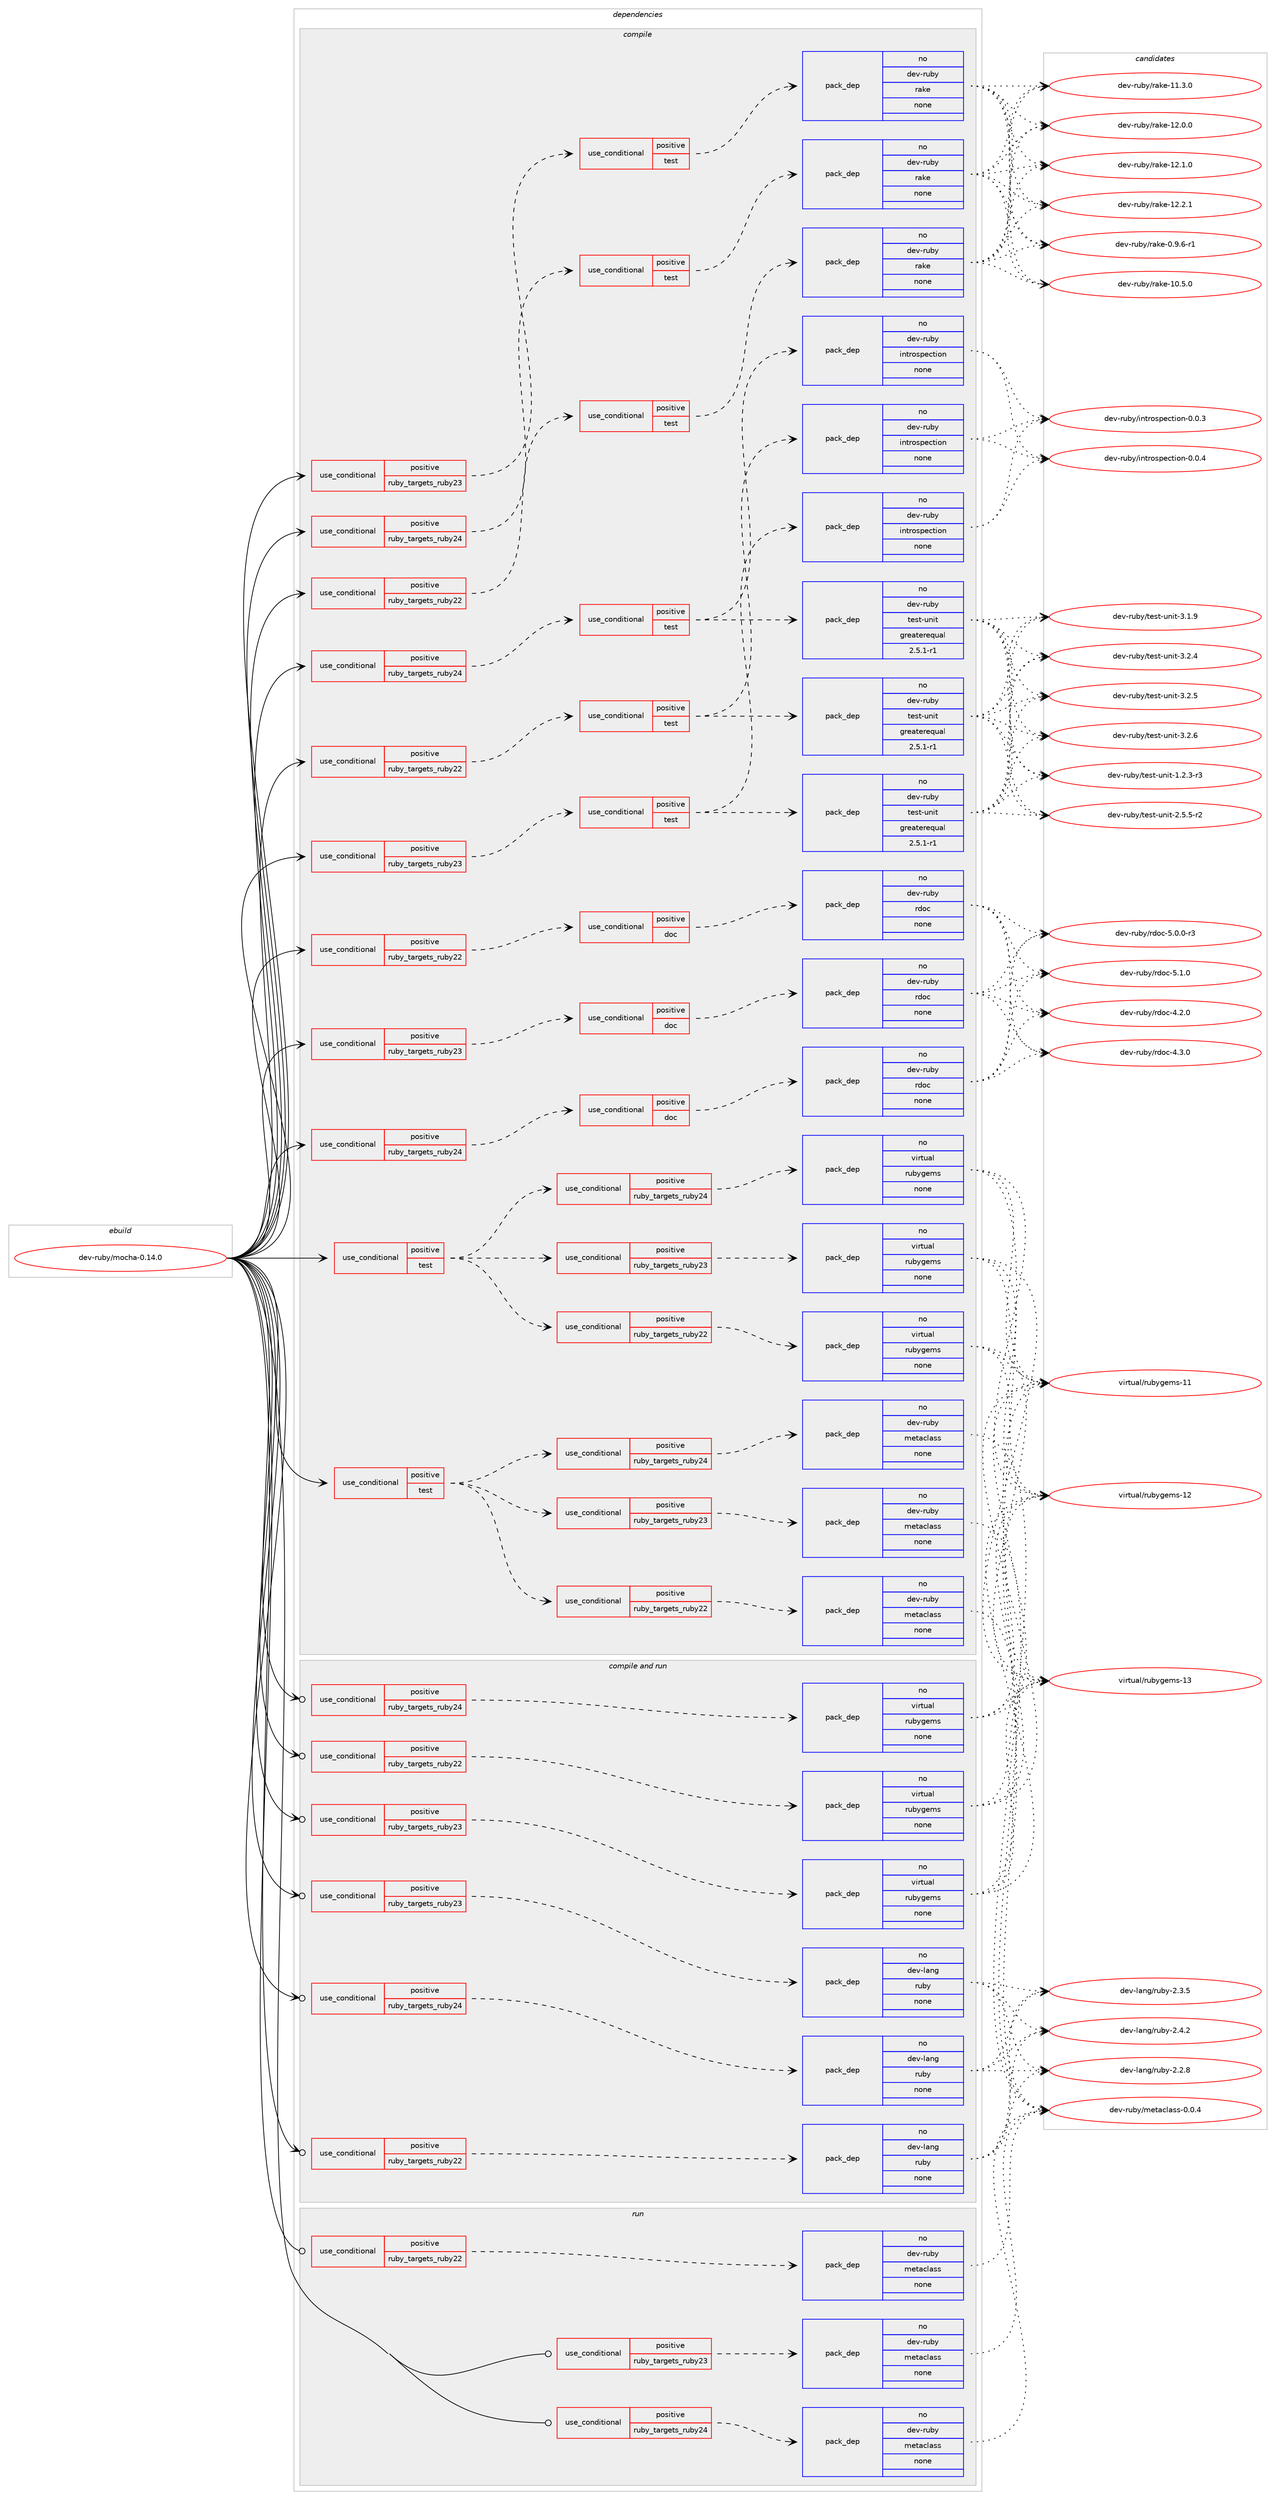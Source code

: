 digraph prolog {

# *************
# Graph options
# *************

newrank=true;
concentrate=true;
compound=true;
graph [rankdir=LR,fontname=Helvetica,fontsize=10,ranksep=1.5];#, ranksep=2.5, nodesep=0.2];
edge  [arrowhead=vee];
node  [fontname=Helvetica,fontsize=10];

# **********
# The ebuild
# **********

subgraph cluster_leftcol {
color=gray;
rank=same;
label=<<i>ebuild</i>>;
id [label="dev-ruby/mocha-0.14.0", color=red, width=4, href="../dev-ruby/mocha-0.14.0.svg"];
}

# ****************
# The dependencies
# ****************

subgraph cluster_midcol {
color=gray;
label=<<i>dependencies</i>>;
subgraph cluster_compile {
fillcolor="#eeeeee";
style=filled;
label=<<i>compile</i>>;
subgraph cond62237 {
dependency248642 [label=<<TABLE BORDER="0" CELLBORDER="1" CELLSPACING="0" CELLPADDING="4"><TR><TD ROWSPAN="3" CELLPADDING="10">use_conditional</TD></TR><TR><TD>positive</TD></TR><TR><TD>ruby_targets_ruby22</TD></TR></TABLE>>, shape=none, color=red];
subgraph cond62238 {
dependency248643 [label=<<TABLE BORDER="0" CELLBORDER="1" CELLSPACING="0" CELLPADDING="4"><TR><TD ROWSPAN="3" CELLPADDING="10">use_conditional</TD></TR><TR><TD>positive</TD></TR><TR><TD>doc</TD></TR></TABLE>>, shape=none, color=red];
subgraph pack182314 {
dependency248644 [label=<<TABLE BORDER="0" CELLBORDER="1" CELLSPACING="0" CELLPADDING="4" WIDTH="220"><TR><TD ROWSPAN="6" CELLPADDING="30">pack_dep</TD></TR><TR><TD WIDTH="110">no</TD></TR><TR><TD>dev-ruby</TD></TR><TR><TD>rdoc</TD></TR><TR><TD>none</TD></TR><TR><TD></TD></TR></TABLE>>, shape=none, color=blue];
}
dependency248643:e -> dependency248644:w [weight=20,style="dashed",arrowhead="vee"];
}
dependency248642:e -> dependency248643:w [weight=20,style="dashed",arrowhead="vee"];
}
id:e -> dependency248642:w [weight=20,style="solid",arrowhead="vee"];
subgraph cond62239 {
dependency248645 [label=<<TABLE BORDER="0" CELLBORDER="1" CELLSPACING="0" CELLPADDING="4"><TR><TD ROWSPAN="3" CELLPADDING="10">use_conditional</TD></TR><TR><TD>positive</TD></TR><TR><TD>ruby_targets_ruby22</TD></TR></TABLE>>, shape=none, color=red];
subgraph cond62240 {
dependency248646 [label=<<TABLE BORDER="0" CELLBORDER="1" CELLSPACING="0" CELLPADDING="4"><TR><TD ROWSPAN="3" CELLPADDING="10">use_conditional</TD></TR><TR><TD>positive</TD></TR><TR><TD>test</TD></TR></TABLE>>, shape=none, color=red];
subgraph pack182315 {
dependency248647 [label=<<TABLE BORDER="0" CELLBORDER="1" CELLSPACING="0" CELLPADDING="4" WIDTH="220"><TR><TD ROWSPAN="6" CELLPADDING="30">pack_dep</TD></TR><TR><TD WIDTH="110">no</TD></TR><TR><TD>dev-ruby</TD></TR><TR><TD>rake</TD></TR><TR><TD>none</TD></TR><TR><TD></TD></TR></TABLE>>, shape=none, color=blue];
}
dependency248646:e -> dependency248647:w [weight=20,style="dashed",arrowhead="vee"];
}
dependency248645:e -> dependency248646:w [weight=20,style="dashed",arrowhead="vee"];
}
id:e -> dependency248645:w [weight=20,style="solid",arrowhead="vee"];
subgraph cond62241 {
dependency248648 [label=<<TABLE BORDER="0" CELLBORDER="1" CELLSPACING="0" CELLPADDING="4"><TR><TD ROWSPAN="3" CELLPADDING="10">use_conditional</TD></TR><TR><TD>positive</TD></TR><TR><TD>ruby_targets_ruby22</TD></TR></TABLE>>, shape=none, color=red];
subgraph cond62242 {
dependency248649 [label=<<TABLE BORDER="0" CELLBORDER="1" CELLSPACING="0" CELLPADDING="4"><TR><TD ROWSPAN="3" CELLPADDING="10">use_conditional</TD></TR><TR><TD>positive</TD></TR><TR><TD>test</TD></TR></TABLE>>, shape=none, color=red];
subgraph pack182316 {
dependency248650 [label=<<TABLE BORDER="0" CELLBORDER="1" CELLSPACING="0" CELLPADDING="4" WIDTH="220"><TR><TD ROWSPAN="6" CELLPADDING="30">pack_dep</TD></TR><TR><TD WIDTH="110">no</TD></TR><TR><TD>dev-ruby</TD></TR><TR><TD>test-unit</TD></TR><TR><TD>greaterequal</TD></TR><TR><TD>2.5.1-r1</TD></TR></TABLE>>, shape=none, color=blue];
}
dependency248649:e -> dependency248650:w [weight=20,style="dashed",arrowhead="vee"];
subgraph pack182317 {
dependency248651 [label=<<TABLE BORDER="0" CELLBORDER="1" CELLSPACING="0" CELLPADDING="4" WIDTH="220"><TR><TD ROWSPAN="6" CELLPADDING="30">pack_dep</TD></TR><TR><TD WIDTH="110">no</TD></TR><TR><TD>dev-ruby</TD></TR><TR><TD>introspection</TD></TR><TR><TD>none</TD></TR><TR><TD></TD></TR></TABLE>>, shape=none, color=blue];
}
dependency248649:e -> dependency248651:w [weight=20,style="dashed",arrowhead="vee"];
}
dependency248648:e -> dependency248649:w [weight=20,style="dashed",arrowhead="vee"];
}
id:e -> dependency248648:w [weight=20,style="solid",arrowhead="vee"];
subgraph cond62243 {
dependency248652 [label=<<TABLE BORDER="0" CELLBORDER="1" CELLSPACING="0" CELLPADDING="4"><TR><TD ROWSPAN="3" CELLPADDING="10">use_conditional</TD></TR><TR><TD>positive</TD></TR><TR><TD>ruby_targets_ruby23</TD></TR></TABLE>>, shape=none, color=red];
subgraph cond62244 {
dependency248653 [label=<<TABLE BORDER="0" CELLBORDER="1" CELLSPACING="0" CELLPADDING="4"><TR><TD ROWSPAN="3" CELLPADDING="10">use_conditional</TD></TR><TR><TD>positive</TD></TR><TR><TD>doc</TD></TR></TABLE>>, shape=none, color=red];
subgraph pack182318 {
dependency248654 [label=<<TABLE BORDER="0" CELLBORDER="1" CELLSPACING="0" CELLPADDING="4" WIDTH="220"><TR><TD ROWSPAN="6" CELLPADDING="30">pack_dep</TD></TR><TR><TD WIDTH="110">no</TD></TR><TR><TD>dev-ruby</TD></TR><TR><TD>rdoc</TD></TR><TR><TD>none</TD></TR><TR><TD></TD></TR></TABLE>>, shape=none, color=blue];
}
dependency248653:e -> dependency248654:w [weight=20,style="dashed",arrowhead="vee"];
}
dependency248652:e -> dependency248653:w [weight=20,style="dashed",arrowhead="vee"];
}
id:e -> dependency248652:w [weight=20,style="solid",arrowhead="vee"];
subgraph cond62245 {
dependency248655 [label=<<TABLE BORDER="0" CELLBORDER="1" CELLSPACING="0" CELLPADDING="4"><TR><TD ROWSPAN="3" CELLPADDING="10">use_conditional</TD></TR><TR><TD>positive</TD></TR><TR><TD>ruby_targets_ruby23</TD></TR></TABLE>>, shape=none, color=red];
subgraph cond62246 {
dependency248656 [label=<<TABLE BORDER="0" CELLBORDER="1" CELLSPACING="0" CELLPADDING="4"><TR><TD ROWSPAN="3" CELLPADDING="10">use_conditional</TD></TR><TR><TD>positive</TD></TR><TR><TD>test</TD></TR></TABLE>>, shape=none, color=red];
subgraph pack182319 {
dependency248657 [label=<<TABLE BORDER="0" CELLBORDER="1" CELLSPACING="0" CELLPADDING="4" WIDTH="220"><TR><TD ROWSPAN="6" CELLPADDING="30">pack_dep</TD></TR><TR><TD WIDTH="110">no</TD></TR><TR><TD>dev-ruby</TD></TR><TR><TD>rake</TD></TR><TR><TD>none</TD></TR><TR><TD></TD></TR></TABLE>>, shape=none, color=blue];
}
dependency248656:e -> dependency248657:w [weight=20,style="dashed",arrowhead="vee"];
}
dependency248655:e -> dependency248656:w [weight=20,style="dashed",arrowhead="vee"];
}
id:e -> dependency248655:w [weight=20,style="solid",arrowhead="vee"];
subgraph cond62247 {
dependency248658 [label=<<TABLE BORDER="0" CELLBORDER="1" CELLSPACING="0" CELLPADDING="4"><TR><TD ROWSPAN="3" CELLPADDING="10">use_conditional</TD></TR><TR><TD>positive</TD></TR><TR><TD>ruby_targets_ruby23</TD></TR></TABLE>>, shape=none, color=red];
subgraph cond62248 {
dependency248659 [label=<<TABLE BORDER="0" CELLBORDER="1" CELLSPACING="0" CELLPADDING="4"><TR><TD ROWSPAN="3" CELLPADDING="10">use_conditional</TD></TR><TR><TD>positive</TD></TR><TR><TD>test</TD></TR></TABLE>>, shape=none, color=red];
subgraph pack182320 {
dependency248660 [label=<<TABLE BORDER="0" CELLBORDER="1" CELLSPACING="0" CELLPADDING="4" WIDTH="220"><TR><TD ROWSPAN="6" CELLPADDING="30">pack_dep</TD></TR><TR><TD WIDTH="110">no</TD></TR><TR><TD>dev-ruby</TD></TR><TR><TD>test-unit</TD></TR><TR><TD>greaterequal</TD></TR><TR><TD>2.5.1-r1</TD></TR></TABLE>>, shape=none, color=blue];
}
dependency248659:e -> dependency248660:w [weight=20,style="dashed",arrowhead="vee"];
subgraph pack182321 {
dependency248661 [label=<<TABLE BORDER="0" CELLBORDER="1" CELLSPACING="0" CELLPADDING="4" WIDTH="220"><TR><TD ROWSPAN="6" CELLPADDING="30">pack_dep</TD></TR><TR><TD WIDTH="110">no</TD></TR><TR><TD>dev-ruby</TD></TR><TR><TD>introspection</TD></TR><TR><TD>none</TD></TR><TR><TD></TD></TR></TABLE>>, shape=none, color=blue];
}
dependency248659:e -> dependency248661:w [weight=20,style="dashed",arrowhead="vee"];
}
dependency248658:e -> dependency248659:w [weight=20,style="dashed",arrowhead="vee"];
}
id:e -> dependency248658:w [weight=20,style="solid",arrowhead="vee"];
subgraph cond62249 {
dependency248662 [label=<<TABLE BORDER="0" CELLBORDER="1" CELLSPACING="0" CELLPADDING="4"><TR><TD ROWSPAN="3" CELLPADDING="10">use_conditional</TD></TR><TR><TD>positive</TD></TR><TR><TD>ruby_targets_ruby24</TD></TR></TABLE>>, shape=none, color=red];
subgraph cond62250 {
dependency248663 [label=<<TABLE BORDER="0" CELLBORDER="1" CELLSPACING="0" CELLPADDING="4"><TR><TD ROWSPAN="3" CELLPADDING="10">use_conditional</TD></TR><TR><TD>positive</TD></TR><TR><TD>doc</TD></TR></TABLE>>, shape=none, color=red];
subgraph pack182322 {
dependency248664 [label=<<TABLE BORDER="0" CELLBORDER="1" CELLSPACING="0" CELLPADDING="4" WIDTH="220"><TR><TD ROWSPAN="6" CELLPADDING="30">pack_dep</TD></TR><TR><TD WIDTH="110">no</TD></TR><TR><TD>dev-ruby</TD></TR><TR><TD>rdoc</TD></TR><TR><TD>none</TD></TR><TR><TD></TD></TR></TABLE>>, shape=none, color=blue];
}
dependency248663:e -> dependency248664:w [weight=20,style="dashed",arrowhead="vee"];
}
dependency248662:e -> dependency248663:w [weight=20,style="dashed",arrowhead="vee"];
}
id:e -> dependency248662:w [weight=20,style="solid",arrowhead="vee"];
subgraph cond62251 {
dependency248665 [label=<<TABLE BORDER="0" CELLBORDER="1" CELLSPACING="0" CELLPADDING="4"><TR><TD ROWSPAN="3" CELLPADDING="10">use_conditional</TD></TR><TR><TD>positive</TD></TR><TR><TD>ruby_targets_ruby24</TD></TR></TABLE>>, shape=none, color=red];
subgraph cond62252 {
dependency248666 [label=<<TABLE BORDER="0" CELLBORDER="1" CELLSPACING="0" CELLPADDING="4"><TR><TD ROWSPAN="3" CELLPADDING="10">use_conditional</TD></TR><TR><TD>positive</TD></TR><TR><TD>test</TD></TR></TABLE>>, shape=none, color=red];
subgraph pack182323 {
dependency248667 [label=<<TABLE BORDER="0" CELLBORDER="1" CELLSPACING="0" CELLPADDING="4" WIDTH="220"><TR><TD ROWSPAN="6" CELLPADDING="30">pack_dep</TD></TR><TR><TD WIDTH="110">no</TD></TR><TR><TD>dev-ruby</TD></TR><TR><TD>rake</TD></TR><TR><TD>none</TD></TR><TR><TD></TD></TR></TABLE>>, shape=none, color=blue];
}
dependency248666:e -> dependency248667:w [weight=20,style="dashed",arrowhead="vee"];
}
dependency248665:e -> dependency248666:w [weight=20,style="dashed",arrowhead="vee"];
}
id:e -> dependency248665:w [weight=20,style="solid",arrowhead="vee"];
subgraph cond62253 {
dependency248668 [label=<<TABLE BORDER="0" CELLBORDER="1" CELLSPACING="0" CELLPADDING="4"><TR><TD ROWSPAN="3" CELLPADDING="10">use_conditional</TD></TR><TR><TD>positive</TD></TR><TR><TD>ruby_targets_ruby24</TD></TR></TABLE>>, shape=none, color=red];
subgraph cond62254 {
dependency248669 [label=<<TABLE BORDER="0" CELLBORDER="1" CELLSPACING="0" CELLPADDING="4"><TR><TD ROWSPAN="3" CELLPADDING="10">use_conditional</TD></TR><TR><TD>positive</TD></TR><TR><TD>test</TD></TR></TABLE>>, shape=none, color=red];
subgraph pack182324 {
dependency248670 [label=<<TABLE BORDER="0" CELLBORDER="1" CELLSPACING="0" CELLPADDING="4" WIDTH="220"><TR><TD ROWSPAN="6" CELLPADDING="30">pack_dep</TD></TR><TR><TD WIDTH="110">no</TD></TR><TR><TD>dev-ruby</TD></TR><TR><TD>test-unit</TD></TR><TR><TD>greaterequal</TD></TR><TR><TD>2.5.1-r1</TD></TR></TABLE>>, shape=none, color=blue];
}
dependency248669:e -> dependency248670:w [weight=20,style="dashed",arrowhead="vee"];
subgraph pack182325 {
dependency248671 [label=<<TABLE BORDER="0" CELLBORDER="1" CELLSPACING="0" CELLPADDING="4" WIDTH="220"><TR><TD ROWSPAN="6" CELLPADDING="30">pack_dep</TD></TR><TR><TD WIDTH="110">no</TD></TR><TR><TD>dev-ruby</TD></TR><TR><TD>introspection</TD></TR><TR><TD>none</TD></TR><TR><TD></TD></TR></TABLE>>, shape=none, color=blue];
}
dependency248669:e -> dependency248671:w [weight=20,style="dashed",arrowhead="vee"];
}
dependency248668:e -> dependency248669:w [weight=20,style="dashed",arrowhead="vee"];
}
id:e -> dependency248668:w [weight=20,style="solid",arrowhead="vee"];
subgraph cond62255 {
dependency248672 [label=<<TABLE BORDER="0" CELLBORDER="1" CELLSPACING="0" CELLPADDING="4"><TR><TD ROWSPAN="3" CELLPADDING="10">use_conditional</TD></TR><TR><TD>positive</TD></TR><TR><TD>test</TD></TR></TABLE>>, shape=none, color=red];
subgraph cond62256 {
dependency248673 [label=<<TABLE BORDER="0" CELLBORDER="1" CELLSPACING="0" CELLPADDING="4"><TR><TD ROWSPAN="3" CELLPADDING="10">use_conditional</TD></TR><TR><TD>positive</TD></TR><TR><TD>ruby_targets_ruby22</TD></TR></TABLE>>, shape=none, color=red];
subgraph pack182326 {
dependency248674 [label=<<TABLE BORDER="0" CELLBORDER="1" CELLSPACING="0" CELLPADDING="4" WIDTH="220"><TR><TD ROWSPAN="6" CELLPADDING="30">pack_dep</TD></TR><TR><TD WIDTH="110">no</TD></TR><TR><TD>dev-ruby</TD></TR><TR><TD>metaclass</TD></TR><TR><TD>none</TD></TR><TR><TD></TD></TR></TABLE>>, shape=none, color=blue];
}
dependency248673:e -> dependency248674:w [weight=20,style="dashed",arrowhead="vee"];
}
dependency248672:e -> dependency248673:w [weight=20,style="dashed",arrowhead="vee"];
subgraph cond62257 {
dependency248675 [label=<<TABLE BORDER="0" CELLBORDER="1" CELLSPACING="0" CELLPADDING="4"><TR><TD ROWSPAN="3" CELLPADDING="10">use_conditional</TD></TR><TR><TD>positive</TD></TR><TR><TD>ruby_targets_ruby23</TD></TR></TABLE>>, shape=none, color=red];
subgraph pack182327 {
dependency248676 [label=<<TABLE BORDER="0" CELLBORDER="1" CELLSPACING="0" CELLPADDING="4" WIDTH="220"><TR><TD ROWSPAN="6" CELLPADDING="30">pack_dep</TD></TR><TR><TD WIDTH="110">no</TD></TR><TR><TD>dev-ruby</TD></TR><TR><TD>metaclass</TD></TR><TR><TD>none</TD></TR><TR><TD></TD></TR></TABLE>>, shape=none, color=blue];
}
dependency248675:e -> dependency248676:w [weight=20,style="dashed",arrowhead="vee"];
}
dependency248672:e -> dependency248675:w [weight=20,style="dashed",arrowhead="vee"];
subgraph cond62258 {
dependency248677 [label=<<TABLE BORDER="0" CELLBORDER="1" CELLSPACING="0" CELLPADDING="4"><TR><TD ROWSPAN="3" CELLPADDING="10">use_conditional</TD></TR><TR><TD>positive</TD></TR><TR><TD>ruby_targets_ruby24</TD></TR></TABLE>>, shape=none, color=red];
subgraph pack182328 {
dependency248678 [label=<<TABLE BORDER="0" CELLBORDER="1" CELLSPACING="0" CELLPADDING="4" WIDTH="220"><TR><TD ROWSPAN="6" CELLPADDING="30">pack_dep</TD></TR><TR><TD WIDTH="110">no</TD></TR><TR><TD>dev-ruby</TD></TR><TR><TD>metaclass</TD></TR><TR><TD>none</TD></TR><TR><TD></TD></TR></TABLE>>, shape=none, color=blue];
}
dependency248677:e -> dependency248678:w [weight=20,style="dashed",arrowhead="vee"];
}
dependency248672:e -> dependency248677:w [weight=20,style="dashed",arrowhead="vee"];
}
id:e -> dependency248672:w [weight=20,style="solid",arrowhead="vee"];
subgraph cond62259 {
dependency248679 [label=<<TABLE BORDER="0" CELLBORDER="1" CELLSPACING="0" CELLPADDING="4"><TR><TD ROWSPAN="3" CELLPADDING="10">use_conditional</TD></TR><TR><TD>positive</TD></TR><TR><TD>test</TD></TR></TABLE>>, shape=none, color=red];
subgraph cond62260 {
dependency248680 [label=<<TABLE BORDER="0" CELLBORDER="1" CELLSPACING="0" CELLPADDING="4"><TR><TD ROWSPAN="3" CELLPADDING="10">use_conditional</TD></TR><TR><TD>positive</TD></TR><TR><TD>ruby_targets_ruby22</TD></TR></TABLE>>, shape=none, color=red];
subgraph pack182329 {
dependency248681 [label=<<TABLE BORDER="0" CELLBORDER="1" CELLSPACING="0" CELLPADDING="4" WIDTH="220"><TR><TD ROWSPAN="6" CELLPADDING="30">pack_dep</TD></TR><TR><TD WIDTH="110">no</TD></TR><TR><TD>virtual</TD></TR><TR><TD>rubygems</TD></TR><TR><TD>none</TD></TR><TR><TD></TD></TR></TABLE>>, shape=none, color=blue];
}
dependency248680:e -> dependency248681:w [weight=20,style="dashed",arrowhead="vee"];
}
dependency248679:e -> dependency248680:w [weight=20,style="dashed",arrowhead="vee"];
subgraph cond62261 {
dependency248682 [label=<<TABLE BORDER="0" CELLBORDER="1" CELLSPACING="0" CELLPADDING="4"><TR><TD ROWSPAN="3" CELLPADDING="10">use_conditional</TD></TR><TR><TD>positive</TD></TR><TR><TD>ruby_targets_ruby23</TD></TR></TABLE>>, shape=none, color=red];
subgraph pack182330 {
dependency248683 [label=<<TABLE BORDER="0" CELLBORDER="1" CELLSPACING="0" CELLPADDING="4" WIDTH="220"><TR><TD ROWSPAN="6" CELLPADDING="30">pack_dep</TD></TR><TR><TD WIDTH="110">no</TD></TR><TR><TD>virtual</TD></TR><TR><TD>rubygems</TD></TR><TR><TD>none</TD></TR><TR><TD></TD></TR></TABLE>>, shape=none, color=blue];
}
dependency248682:e -> dependency248683:w [weight=20,style="dashed",arrowhead="vee"];
}
dependency248679:e -> dependency248682:w [weight=20,style="dashed",arrowhead="vee"];
subgraph cond62262 {
dependency248684 [label=<<TABLE BORDER="0" CELLBORDER="1" CELLSPACING="0" CELLPADDING="4"><TR><TD ROWSPAN="3" CELLPADDING="10">use_conditional</TD></TR><TR><TD>positive</TD></TR><TR><TD>ruby_targets_ruby24</TD></TR></TABLE>>, shape=none, color=red];
subgraph pack182331 {
dependency248685 [label=<<TABLE BORDER="0" CELLBORDER="1" CELLSPACING="0" CELLPADDING="4" WIDTH="220"><TR><TD ROWSPAN="6" CELLPADDING="30">pack_dep</TD></TR><TR><TD WIDTH="110">no</TD></TR><TR><TD>virtual</TD></TR><TR><TD>rubygems</TD></TR><TR><TD>none</TD></TR><TR><TD></TD></TR></TABLE>>, shape=none, color=blue];
}
dependency248684:e -> dependency248685:w [weight=20,style="dashed",arrowhead="vee"];
}
dependency248679:e -> dependency248684:w [weight=20,style="dashed",arrowhead="vee"];
}
id:e -> dependency248679:w [weight=20,style="solid",arrowhead="vee"];
}
subgraph cluster_compileandrun {
fillcolor="#eeeeee";
style=filled;
label=<<i>compile and run</i>>;
subgraph cond62263 {
dependency248686 [label=<<TABLE BORDER="0" CELLBORDER="1" CELLSPACING="0" CELLPADDING="4"><TR><TD ROWSPAN="3" CELLPADDING="10">use_conditional</TD></TR><TR><TD>positive</TD></TR><TR><TD>ruby_targets_ruby22</TD></TR></TABLE>>, shape=none, color=red];
subgraph pack182332 {
dependency248687 [label=<<TABLE BORDER="0" CELLBORDER="1" CELLSPACING="0" CELLPADDING="4" WIDTH="220"><TR><TD ROWSPAN="6" CELLPADDING="30">pack_dep</TD></TR><TR><TD WIDTH="110">no</TD></TR><TR><TD>dev-lang</TD></TR><TR><TD>ruby</TD></TR><TR><TD>none</TD></TR><TR><TD></TD></TR></TABLE>>, shape=none, color=blue];
}
dependency248686:e -> dependency248687:w [weight=20,style="dashed",arrowhead="vee"];
}
id:e -> dependency248686:w [weight=20,style="solid",arrowhead="odotvee"];
subgraph cond62264 {
dependency248688 [label=<<TABLE BORDER="0" CELLBORDER="1" CELLSPACING="0" CELLPADDING="4"><TR><TD ROWSPAN="3" CELLPADDING="10">use_conditional</TD></TR><TR><TD>positive</TD></TR><TR><TD>ruby_targets_ruby22</TD></TR></TABLE>>, shape=none, color=red];
subgraph pack182333 {
dependency248689 [label=<<TABLE BORDER="0" CELLBORDER="1" CELLSPACING="0" CELLPADDING="4" WIDTH="220"><TR><TD ROWSPAN="6" CELLPADDING="30">pack_dep</TD></TR><TR><TD WIDTH="110">no</TD></TR><TR><TD>virtual</TD></TR><TR><TD>rubygems</TD></TR><TR><TD>none</TD></TR><TR><TD></TD></TR></TABLE>>, shape=none, color=blue];
}
dependency248688:e -> dependency248689:w [weight=20,style="dashed",arrowhead="vee"];
}
id:e -> dependency248688:w [weight=20,style="solid",arrowhead="odotvee"];
subgraph cond62265 {
dependency248690 [label=<<TABLE BORDER="0" CELLBORDER="1" CELLSPACING="0" CELLPADDING="4"><TR><TD ROWSPAN="3" CELLPADDING="10">use_conditional</TD></TR><TR><TD>positive</TD></TR><TR><TD>ruby_targets_ruby23</TD></TR></TABLE>>, shape=none, color=red];
subgraph pack182334 {
dependency248691 [label=<<TABLE BORDER="0" CELLBORDER="1" CELLSPACING="0" CELLPADDING="4" WIDTH="220"><TR><TD ROWSPAN="6" CELLPADDING="30">pack_dep</TD></TR><TR><TD WIDTH="110">no</TD></TR><TR><TD>dev-lang</TD></TR><TR><TD>ruby</TD></TR><TR><TD>none</TD></TR><TR><TD></TD></TR></TABLE>>, shape=none, color=blue];
}
dependency248690:e -> dependency248691:w [weight=20,style="dashed",arrowhead="vee"];
}
id:e -> dependency248690:w [weight=20,style="solid",arrowhead="odotvee"];
subgraph cond62266 {
dependency248692 [label=<<TABLE BORDER="0" CELLBORDER="1" CELLSPACING="0" CELLPADDING="4"><TR><TD ROWSPAN="3" CELLPADDING="10">use_conditional</TD></TR><TR><TD>positive</TD></TR><TR><TD>ruby_targets_ruby23</TD></TR></TABLE>>, shape=none, color=red];
subgraph pack182335 {
dependency248693 [label=<<TABLE BORDER="0" CELLBORDER="1" CELLSPACING="0" CELLPADDING="4" WIDTH="220"><TR><TD ROWSPAN="6" CELLPADDING="30">pack_dep</TD></TR><TR><TD WIDTH="110">no</TD></TR><TR><TD>virtual</TD></TR><TR><TD>rubygems</TD></TR><TR><TD>none</TD></TR><TR><TD></TD></TR></TABLE>>, shape=none, color=blue];
}
dependency248692:e -> dependency248693:w [weight=20,style="dashed",arrowhead="vee"];
}
id:e -> dependency248692:w [weight=20,style="solid",arrowhead="odotvee"];
subgraph cond62267 {
dependency248694 [label=<<TABLE BORDER="0" CELLBORDER="1" CELLSPACING="0" CELLPADDING="4"><TR><TD ROWSPAN="3" CELLPADDING="10">use_conditional</TD></TR><TR><TD>positive</TD></TR><TR><TD>ruby_targets_ruby24</TD></TR></TABLE>>, shape=none, color=red];
subgraph pack182336 {
dependency248695 [label=<<TABLE BORDER="0" CELLBORDER="1" CELLSPACING="0" CELLPADDING="4" WIDTH="220"><TR><TD ROWSPAN="6" CELLPADDING="30">pack_dep</TD></TR><TR><TD WIDTH="110">no</TD></TR><TR><TD>dev-lang</TD></TR><TR><TD>ruby</TD></TR><TR><TD>none</TD></TR><TR><TD></TD></TR></TABLE>>, shape=none, color=blue];
}
dependency248694:e -> dependency248695:w [weight=20,style="dashed",arrowhead="vee"];
}
id:e -> dependency248694:w [weight=20,style="solid",arrowhead="odotvee"];
subgraph cond62268 {
dependency248696 [label=<<TABLE BORDER="0" CELLBORDER="1" CELLSPACING="0" CELLPADDING="4"><TR><TD ROWSPAN="3" CELLPADDING="10">use_conditional</TD></TR><TR><TD>positive</TD></TR><TR><TD>ruby_targets_ruby24</TD></TR></TABLE>>, shape=none, color=red];
subgraph pack182337 {
dependency248697 [label=<<TABLE BORDER="0" CELLBORDER="1" CELLSPACING="0" CELLPADDING="4" WIDTH="220"><TR><TD ROWSPAN="6" CELLPADDING="30">pack_dep</TD></TR><TR><TD WIDTH="110">no</TD></TR><TR><TD>virtual</TD></TR><TR><TD>rubygems</TD></TR><TR><TD>none</TD></TR><TR><TD></TD></TR></TABLE>>, shape=none, color=blue];
}
dependency248696:e -> dependency248697:w [weight=20,style="dashed",arrowhead="vee"];
}
id:e -> dependency248696:w [weight=20,style="solid",arrowhead="odotvee"];
}
subgraph cluster_run {
fillcolor="#eeeeee";
style=filled;
label=<<i>run</i>>;
subgraph cond62269 {
dependency248698 [label=<<TABLE BORDER="0" CELLBORDER="1" CELLSPACING="0" CELLPADDING="4"><TR><TD ROWSPAN="3" CELLPADDING="10">use_conditional</TD></TR><TR><TD>positive</TD></TR><TR><TD>ruby_targets_ruby22</TD></TR></TABLE>>, shape=none, color=red];
subgraph pack182338 {
dependency248699 [label=<<TABLE BORDER="0" CELLBORDER="1" CELLSPACING="0" CELLPADDING="4" WIDTH="220"><TR><TD ROWSPAN="6" CELLPADDING="30">pack_dep</TD></TR><TR><TD WIDTH="110">no</TD></TR><TR><TD>dev-ruby</TD></TR><TR><TD>metaclass</TD></TR><TR><TD>none</TD></TR><TR><TD></TD></TR></TABLE>>, shape=none, color=blue];
}
dependency248698:e -> dependency248699:w [weight=20,style="dashed",arrowhead="vee"];
}
id:e -> dependency248698:w [weight=20,style="solid",arrowhead="odot"];
subgraph cond62270 {
dependency248700 [label=<<TABLE BORDER="0" CELLBORDER="1" CELLSPACING="0" CELLPADDING="4"><TR><TD ROWSPAN="3" CELLPADDING="10">use_conditional</TD></TR><TR><TD>positive</TD></TR><TR><TD>ruby_targets_ruby23</TD></TR></TABLE>>, shape=none, color=red];
subgraph pack182339 {
dependency248701 [label=<<TABLE BORDER="0" CELLBORDER="1" CELLSPACING="0" CELLPADDING="4" WIDTH="220"><TR><TD ROWSPAN="6" CELLPADDING="30">pack_dep</TD></TR><TR><TD WIDTH="110">no</TD></TR><TR><TD>dev-ruby</TD></TR><TR><TD>metaclass</TD></TR><TR><TD>none</TD></TR><TR><TD></TD></TR></TABLE>>, shape=none, color=blue];
}
dependency248700:e -> dependency248701:w [weight=20,style="dashed",arrowhead="vee"];
}
id:e -> dependency248700:w [weight=20,style="solid",arrowhead="odot"];
subgraph cond62271 {
dependency248702 [label=<<TABLE BORDER="0" CELLBORDER="1" CELLSPACING="0" CELLPADDING="4"><TR><TD ROWSPAN="3" CELLPADDING="10">use_conditional</TD></TR><TR><TD>positive</TD></TR><TR><TD>ruby_targets_ruby24</TD></TR></TABLE>>, shape=none, color=red];
subgraph pack182340 {
dependency248703 [label=<<TABLE BORDER="0" CELLBORDER="1" CELLSPACING="0" CELLPADDING="4" WIDTH="220"><TR><TD ROWSPAN="6" CELLPADDING="30">pack_dep</TD></TR><TR><TD WIDTH="110">no</TD></TR><TR><TD>dev-ruby</TD></TR><TR><TD>metaclass</TD></TR><TR><TD>none</TD></TR><TR><TD></TD></TR></TABLE>>, shape=none, color=blue];
}
dependency248702:e -> dependency248703:w [weight=20,style="dashed",arrowhead="vee"];
}
id:e -> dependency248702:w [weight=20,style="solid",arrowhead="odot"];
}
}

# **************
# The candidates
# **************

subgraph cluster_choices {
rank=same;
color=gray;
label=<<i>candidates</i>>;

subgraph choice182314 {
color=black;
nodesep=1;
choice10010111845114117981214711410011199455246504648 [label="dev-ruby/rdoc-4.2.0", color=red, width=4,href="../dev-ruby/rdoc-4.2.0.svg"];
choice10010111845114117981214711410011199455246514648 [label="dev-ruby/rdoc-4.3.0", color=red, width=4,href="../dev-ruby/rdoc-4.3.0.svg"];
choice100101118451141179812147114100111994553464846484511451 [label="dev-ruby/rdoc-5.0.0-r3", color=red, width=4,href="../dev-ruby/rdoc-5.0.0-r3.svg"];
choice10010111845114117981214711410011199455346494648 [label="dev-ruby/rdoc-5.1.0", color=red, width=4,href="../dev-ruby/rdoc-5.1.0.svg"];
dependency248644:e -> choice10010111845114117981214711410011199455246504648:w [style=dotted,weight="100"];
dependency248644:e -> choice10010111845114117981214711410011199455246514648:w [style=dotted,weight="100"];
dependency248644:e -> choice100101118451141179812147114100111994553464846484511451:w [style=dotted,weight="100"];
dependency248644:e -> choice10010111845114117981214711410011199455346494648:w [style=dotted,weight="100"];
}
subgraph choice182315 {
color=black;
nodesep=1;
choice100101118451141179812147114971071014548465746544511449 [label="dev-ruby/rake-0.9.6-r1", color=red, width=4,href="../dev-ruby/rake-0.9.6-r1.svg"];
choice1001011184511411798121471149710710145494846534648 [label="dev-ruby/rake-10.5.0", color=red, width=4,href="../dev-ruby/rake-10.5.0.svg"];
choice1001011184511411798121471149710710145494946514648 [label="dev-ruby/rake-11.3.0", color=red, width=4,href="../dev-ruby/rake-11.3.0.svg"];
choice1001011184511411798121471149710710145495046484648 [label="dev-ruby/rake-12.0.0", color=red, width=4,href="../dev-ruby/rake-12.0.0.svg"];
choice1001011184511411798121471149710710145495046494648 [label="dev-ruby/rake-12.1.0", color=red, width=4,href="../dev-ruby/rake-12.1.0.svg"];
choice1001011184511411798121471149710710145495046504649 [label="dev-ruby/rake-12.2.1", color=red, width=4,href="../dev-ruby/rake-12.2.1.svg"];
dependency248647:e -> choice100101118451141179812147114971071014548465746544511449:w [style=dotted,weight="100"];
dependency248647:e -> choice1001011184511411798121471149710710145494846534648:w [style=dotted,weight="100"];
dependency248647:e -> choice1001011184511411798121471149710710145494946514648:w [style=dotted,weight="100"];
dependency248647:e -> choice1001011184511411798121471149710710145495046484648:w [style=dotted,weight="100"];
dependency248647:e -> choice1001011184511411798121471149710710145495046494648:w [style=dotted,weight="100"];
dependency248647:e -> choice1001011184511411798121471149710710145495046504649:w [style=dotted,weight="100"];
}
subgraph choice182316 {
color=black;
nodesep=1;
choice100101118451141179812147116101115116451171101051164549465046514511451 [label="dev-ruby/test-unit-1.2.3-r3", color=red, width=4,href="../dev-ruby/test-unit-1.2.3-r3.svg"];
choice100101118451141179812147116101115116451171101051164550465346534511450 [label="dev-ruby/test-unit-2.5.5-r2", color=red, width=4,href="../dev-ruby/test-unit-2.5.5-r2.svg"];
choice10010111845114117981214711610111511645117110105116455146494657 [label="dev-ruby/test-unit-3.1.9", color=red, width=4,href="../dev-ruby/test-unit-3.1.9.svg"];
choice10010111845114117981214711610111511645117110105116455146504652 [label="dev-ruby/test-unit-3.2.4", color=red, width=4,href="../dev-ruby/test-unit-3.2.4.svg"];
choice10010111845114117981214711610111511645117110105116455146504653 [label="dev-ruby/test-unit-3.2.5", color=red, width=4,href="../dev-ruby/test-unit-3.2.5.svg"];
choice10010111845114117981214711610111511645117110105116455146504654 [label="dev-ruby/test-unit-3.2.6", color=red, width=4,href="../dev-ruby/test-unit-3.2.6.svg"];
dependency248650:e -> choice100101118451141179812147116101115116451171101051164549465046514511451:w [style=dotted,weight="100"];
dependency248650:e -> choice100101118451141179812147116101115116451171101051164550465346534511450:w [style=dotted,weight="100"];
dependency248650:e -> choice10010111845114117981214711610111511645117110105116455146494657:w [style=dotted,weight="100"];
dependency248650:e -> choice10010111845114117981214711610111511645117110105116455146504652:w [style=dotted,weight="100"];
dependency248650:e -> choice10010111845114117981214711610111511645117110105116455146504653:w [style=dotted,weight="100"];
dependency248650:e -> choice10010111845114117981214711610111511645117110105116455146504654:w [style=dotted,weight="100"];
}
subgraph choice182317 {
color=black;
nodesep=1;
choice10010111845114117981214710511011611411111511210199116105111110454846484651 [label="dev-ruby/introspection-0.0.3", color=red, width=4,href="../dev-ruby/introspection-0.0.3.svg"];
choice10010111845114117981214710511011611411111511210199116105111110454846484652 [label="dev-ruby/introspection-0.0.4", color=red, width=4,href="../dev-ruby/introspection-0.0.4.svg"];
dependency248651:e -> choice10010111845114117981214710511011611411111511210199116105111110454846484651:w [style=dotted,weight="100"];
dependency248651:e -> choice10010111845114117981214710511011611411111511210199116105111110454846484652:w [style=dotted,weight="100"];
}
subgraph choice182318 {
color=black;
nodesep=1;
choice10010111845114117981214711410011199455246504648 [label="dev-ruby/rdoc-4.2.0", color=red, width=4,href="../dev-ruby/rdoc-4.2.0.svg"];
choice10010111845114117981214711410011199455246514648 [label="dev-ruby/rdoc-4.3.0", color=red, width=4,href="../dev-ruby/rdoc-4.3.0.svg"];
choice100101118451141179812147114100111994553464846484511451 [label="dev-ruby/rdoc-5.0.0-r3", color=red, width=4,href="../dev-ruby/rdoc-5.0.0-r3.svg"];
choice10010111845114117981214711410011199455346494648 [label="dev-ruby/rdoc-5.1.0", color=red, width=4,href="../dev-ruby/rdoc-5.1.0.svg"];
dependency248654:e -> choice10010111845114117981214711410011199455246504648:w [style=dotted,weight="100"];
dependency248654:e -> choice10010111845114117981214711410011199455246514648:w [style=dotted,weight="100"];
dependency248654:e -> choice100101118451141179812147114100111994553464846484511451:w [style=dotted,weight="100"];
dependency248654:e -> choice10010111845114117981214711410011199455346494648:w [style=dotted,weight="100"];
}
subgraph choice182319 {
color=black;
nodesep=1;
choice100101118451141179812147114971071014548465746544511449 [label="dev-ruby/rake-0.9.6-r1", color=red, width=4,href="../dev-ruby/rake-0.9.6-r1.svg"];
choice1001011184511411798121471149710710145494846534648 [label="dev-ruby/rake-10.5.0", color=red, width=4,href="../dev-ruby/rake-10.5.0.svg"];
choice1001011184511411798121471149710710145494946514648 [label="dev-ruby/rake-11.3.0", color=red, width=4,href="../dev-ruby/rake-11.3.0.svg"];
choice1001011184511411798121471149710710145495046484648 [label="dev-ruby/rake-12.0.0", color=red, width=4,href="../dev-ruby/rake-12.0.0.svg"];
choice1001011184511411798121471149710710145495046494648 [label="dev-ruby/rake-12.1.0", color=red, width=4,href="../dev-ruby/rake-12.1.0.svg"];
choice1001011184511411798121471149710710145495046504649 [label="dev-ruby/rake-12.2.1", color=red, width=4,href="../dev-ruby/rake-12.2.1.svg"];
dependency248657:e -> choice100101118451141179812147114971071014548465746544511449:w [style=dotted,weight="100"];
dependency248657:e -> choice1001011184511411798121471149710710145494846534648:w [style=dotted,weight="100"];
dependency248657:e -> choice1001011184511411798121471149710710145494946514648:w [style=dotted,weight="100"];
dependency248657:e -> choice1001011184511411798121471149710710145495046484648:w [style=dotted,weight="100"];
dependency248657:e -> choice1001011184511411798121471149710710145495046494648:w [style=dotted,weight="100"];
dependency248657:e -> choice1001011184511411798121471149710710145495046504649:w [style=dotted,weight="100"];
}
subgraph choice182320 {
color=black;
nodesep=1;
choice100101118451141179812147116101115116451171101051164549465046514511451 [label="dev-ruby/test-unit-1.2.3-r3", color=red, width=4,href="../dev-ruby/test-unit-1.2.3-r3.svg"];
choice100101118451141179812147116101115116451171101051164550465346534511450 [label="dev-ruby/test-unit-2.5.5-r2", color=red, width=4,href="../dev-ruby/test-unit-2.5.5-r2.svg"];
choice10010111845114117981214711610111511645117110105116455146494657 [label="dev-ruby/test-unit-3.1.9", color=red, width=4,href="../dev-ruby/test-unit-3.1.9.svg"];
choice10010111845114117981214711610111511645117110105116455146504652 [label="dev-ruby/test-unit-3.2.4", color=red, width=4,href="../dev-ruby/test-unit-3.2.4.svg"];
choice10010111845114117981214711610111511645117110105116455146504653 [label="dev-ruby/test-unit-3.2.5", color=red, width=4,href="../dev-ruby/test-unit-3.2.5.svg"];
choice10010111845114117981214711610111511645117110105116455146504654 [label="dev-ruby/test-unit-3.2.6", color=red, width=4,href="../dev-ruby/test-unit-3.2.6.svg"];
dependency248660:e -> choice100101118451141179812147116101115116451171101051164549465046514511451:w [style=dotted,weight="100"];
dependency248660:e -> choice100101118451141179812147116101115116451171101051164550465346534511450:w [style=dotted,weight="100"];
dependency248660:e -> choice10010111845114117981214711610111511645117110105116455146494657:w [style=dotted,weight="100"];
dependency248660:e -> choice10010111845114117981214711610111511645117110105116455146504652:w [style=dotted,weight="100"];
dependency248660:e -> choice10010111845114117981214711610111511645117110105116455146504653:w [style=dotted,weight="100"];
dependency248660:e -> choice10010111845114117981214711610111511645117110105116455146504654:w [style=dotted,weight="100"];
}
subgraph choice182321 {
color=black;
nodesep=1;
choice10010111845114117981214710511011611411111511210199116105111110454846484651 [label="dev-ruby/introspection-0.0.3", color=red, width=4,href="../dev-ruby/introspection-0.0.3.svg"];
choice10010111845114117981214710511011611411111511210199116105111110454846484652 [label="dev-ruby/introspection-0.0.4", color=red, width=4,href="../dev-ruby/introspection-0.0.4.svg"];
dependency248661:e -> choice10010111845114117981214710511011611411111511210199116105111110454846484651:w [style=dotted,weight="100"];
dependency248661:e -> choice10010111845114117981214710511011611411111511210199116105111110454846484652:w [style=dotted,weight="100"];
}
subgraph choice182322 {
color=black;
nodesep=1;
choice10010111845114117981214711410011199455246504648 [label="dev-ruby/rdoc-4.2.0", color=red, width=4,href="../dev-ruby/rdoc-4.2.0.svg"];
choice10010111845114117981214711410011199455246514648 [label="dev-ruby/rdoc-4.3.0", color=red, width=4,href="../dev-ruby/rdoc-4.3.0.svg"];
choice100101118451141179812147114100111994553464846484511451 [label="dev-ruby/rdoc-5.0.0-r3", color=red, width=4,href="../dev-ruby/rdoc-5.0.0-r3.svg"];
choice10010111845114117981214711410011199455346494648 [label="dev-ruby/rdoc-5.1.0", color=red, width=4,href="../dev-ruby/rdoc-5.1.0.svg"];
dependency248664:e -> choice10010111845114117981214711410011199455246504648:w [style=dotted,weight="100"];
dependency248664:e -> choice10010111845114117981214711410011199455246514648:w [style=dotted,weight="100"];
dependency248664:e -> choice100101118451141179812147114100111994553464846484511451:w [style=dotted,weight="100"];
dependency248664:e -> choice10010111845114117981214711410011199455346494648:w [style=dotted,weight="100"];
}
subgraph choice182323 {
color=black;
nodesep=1;
choice100101118451141179812147114971071014548465746544511449 [label="dev-ruby/rake-0.9.6-r1", color=red, width=4,href="../dev-ruby/rake-0.9.6-r1.svg"];
choice1001011184511411798121471149710710145494846534648 [label="dev-ruby/rake-10.5.0", color=red, width=4,href="../dev-ruby/rake-10.5.0.svg"];
choice1001011184511411798121471149710710145494946514648 [label="dev-ruby/rake-11.3.0", color=red, width=4,href="../dev-ruby/rake-11.3.0.svg"];
choice1001011184511411798121471149710710145495046484648 [label="dev-ruby/rake-12.0.0", color=red, width=4,href="../dev-ruby/rake-12.0.0.svg"];
choice1001011184511411798121471149710710145495046494648 [label="dev-ruby/rake-12.1.0", color=red, width=4,href="../dev-ruby/rake-12.1.0.svg"];
choice1001011184511411798121471149710710145495046504649 [label="dev-ruby/rake-12.2.1", color=red, width=4,href="../dev-ruby/rake-12.2.1.svg"];
dependency248667:e -> choice100101118451141179812147114971071014548465746544511449:w [style=dotted,weight="100"];
dependency248667:e -> choice1001011184511411798121471149710710145494846534648:w [style=dotted,weight="100"];
dependency248667:e -> choice1001011184511411798121471149710710145494946514648:w [style=dotted,weight="100"];
dependency248667:e -> choice1001011184511411798121471149710710145495046484648:w [style=dotted,weight="100"];
dependency248667:e -> choice1001011184511411798121471149710710145495046494648:w [style=dotted,weight="100"];
dependency248667:e -> choice1001011184511411798121471149710710145495046504649:w [style=dotted,weight="100"];
}
subgraph choice182324 {
color=black;
nodesep=1;
choice100101118451141179812147116101115116451171101051164549465046514511451 [label="dev-ruby/test-unit-1.2.3-r3", color=red, width=4,href="../dev-ruby/test-unit-1.2.3-r3.svg"];
choice100101118451141179812147116101115116451171101051164550465346534511450 [label="dev-ruby/test-unit-2.5.5-r2", color=red, width=4,href="../dev-ruby/test-unit-2.5.5-r2.svg"];
choice10010111845114117981214711610111511645117110105116455146494657 [label="dev-ruby/test-unit-3.1.9", color=red, width=4,href="../dev-ruby/test-unit-3.1.9.svg"];
choice10010111845114117981214711610111511645117110105116455146504652 [label="dev-ruby/test-unit-3.2.4", color=red, width=4,href="../dev-ruby/test-unit-3.2.4.svg"];
choice10010111845114117981214711610111511645117110105116455146504653 [label="dev-ruby/test-unit-3.2.5", color=red, width=4,href="../dev-ruby/test-unit-3.2.5.svg"];
choice10010111845114117981214711610111511645117110105116455146504654 [label="dev-ruby/test-unit-3.2.6", color=red, width=4,href="../dev-ruby/test-unit-3.2.6.svg"];
dependency248670:e -> choice100101118451141179812147116101115116451171101051164549465046514511451:w [style=dotted,weight="100"];
dependency248670:e -> choice100101118451141179812147116101115116451171101051164550465346534511450:w [style=dotted,weight="100"];
dependency248670:e -> choice10010111845114117981214711610111511645117110105116455146494657:w [style=dotted,weight="100"];
dependency248670:e -> choice10010111845114117981214711610111511645117110105116455146504652:w [style=dotted,weight="100"];
dependency248670:e -> choice10010111845114117981214711610111511645117110105116455146504653:w [style=dotted,weight="100"];
dependency248670:e -> choice10010111845114117981214711610111511645117110105116455146504654:w [style=dotted,weight="100"];
}
subgraph choice182325 {
color=black;
nodesep=1;
choice10010111845114117981214710511011611411111511210199116105111110454846484651 [label="dev-ruby/introspection-0.0.3", color=red, width=4,href="../dev-ruby/introspection-0.0.3.svg"];
choice10010111845114117981214710511011611411111511210199116105111110454846484652 [label="dev-ruby/introspection-0.0.4", color=red, width=4,href="../dev-ruby/introspection-0.0.4.svg"];
dependency248671:e -> choice10010111845114117981214710511011611411111511210199116105111110454846484651:w [style=dotted,weight="100"];
dependency248671:e -> choice10010111845114117981214710511011611411111511210199116105111110454846484652:w [style=dotted,weight="100"];
}
subgraph choice182326 {
color=black;
nodesep=1;
choice100101118451141179812147109101116979910897115115454846484652 [label="dev-ruby/metaclass-0.0.4", color=red, width=4,href="../dev-ruby/metaclass-0.0.4.svg"];
dependency248674:e -> choice100101118451141179812147109101116979910897115115454846484652:w [style=dotted,weight="100"];
}
subgraph choice182327 {
color=black;
nodesep=1;
choice100101118451141179812147109101116979910897115115454846484652 [label="dev-ruby/metaclass-0.0.4", color=red, width=4,href="../dev-ruby/metaclass-0.0.4.svg"];
dependency248676:e -> choice100101118451141179812147109101116979910897115115454846484652:w [style=dotted,weight="100"];
}
subgraph choice182328 {
color=black;
nodesep=1;
choice100101118451141179812147109101116979910897115115454846484652 [label="dev-ruby/metaclass-0.0.4", color=red, width=4,href="../dev-ruby/metaclass-0.0.4.svg"];
dependency248678:e -> choice100101118451141179812147109101116979910897115115454846484652:w [style=dotted,weight="100"];
}
subgraph choice182329 {
color=black;
nodesep=1;
choice118105114116117971084711411798121103101109115454949 [label="virtual/rubygems-11", color=red, width=4,href="../virtual/rubygems-11.svg"];
choice118105114116117971084711411798121103101109115454950 [label="virtual/rubygems-12", color=red, width=4,href="../virtual/rubygems-12.svg"];
choice118105114116117971084711411798121103101109115454951 [label="virtual/rubygems-13", color=red, width=4,href="../virtual/rubygems-13.svg"];
dependency248681:e -> choice118105114116117971084711411798121103101109115454949:w [style=dotted,weight="100"];
dependency248681:e -> choice118105114116117971084711411798121103101109115454950:w [style=dotted,weight="100"];
dependency248681:e -> choice118105114116117971084711411798121103101109115454951:w [style=dotted,weight="100"];
}
subgraph choice182330 {
color=black;
nodesep=1;
choice118105114116117971084711411798121103101109115454949 [label="virtual/rubygems-11", color=red, width=4,href="../virtual/rubygems-11.svg"];
choice118105114116117971084711411798121103101109115454950 [label="virtual/rubygems-12", color=red, width=4,href="../virtual/rubygems-12.svg"];
choice118105114116117971084711411798121103101109115454951 [label="virtual/rubygems-13", color=red, width=4,href="../virtual/rubygems-13.svg"];
dependency248683:e -> choice118105114116117971084711411798121103101109115454949:w [style=dotted,weight="100"];
dependency248683:e -> choice118105114116117971084711411798121103101109115454950:w [style=dotted,weight="100"];
dependency248683:e -> choice118105114116117971084711411798121103101109115454951:w [style=dotted,weight="100"];
}
subgraph choice182331 {
color=black;
nodesep=1;
choice118105114116117971084711411798121103101109115454949 [label="virtual/rubygems-11", color=red, width=4,href="../virtual/rubygems-11.svg"];
choice118105114116117971084711411798121103101109115454950 [label="virtual/rubygems-12", color=red, width=4,href="../virtual/rubygems-12.svg"];
choice118105114116117971084711411798121103101109115454951 [label="virtual/rubygems-13", color=red, width=4,href="../virtual/rubygems-13.svg"];
dependency248685:e -> choice118105114116117971084711411798121103101109115454949:w [style=dotted,weight="100"];
dependency248685:e -> choice118105114116117971084711411798121103101109115454950:w [style=dotted,weight="100"];
dependency248685:e -> choice118105114116117971084711411798121103101109115454951:w [style=dotted,weight="100"];
}
subgraph choice182332 {
color=black;
nodesep=1;
choice10010111845108971101034711411798121455046504656 [label="dev-lang/ruby-2.2.8", color=red, width=4,href="../dev-lang/ruby-2.2.8.svg"];
choice10010111845108971101034711411798121455046514653 [label="dev-lang/ruby-2.3.5", color=red, width=4,href="../dev-lang/ruby-2.3.5.svg"];
choice10010111845108971101034711411798121455046524650 [label="dev-lang/ruby-2.4.2", color=red, width=4,href="../dev-lang/ruby-2.4.2.svg"];
dependency248687:e -> choice10010111845108971101034711411798121455046504656:w [style=dotted,weight="100"];
dependency248687:e -> choice10010111845108971101034711411798121455046514653:w [style=dotted,weight="100"];
dependency248687:e -> choice10010111845108971101034711411798121455046524650:w [style=dotted,weight="100"];
}
subgraph choice182333 {
color=black;
nodesep=1;
choice118105114116117971084711411798121103101109115454949 [label="virtual/rubygems-11", color=red, width=4,href="../virtual/rubygems-11.svg"];
choice118105114116117971084711411798121103101109115454950 [label="virtual/rubygems-12", color=red, width=4,href="../virtual/rubygems-12.svg"];
choice118105114116117971084711411798121103101109115454951 [label="virtual/rubygems-13", color=red, width=4,href="../virtual/rubygems-13.svg"];
dependency248689:e -> choice118105114116117971084711411798121103101109115454949:w [style=dotted,weight="100"];
dependency248689:e -> choice118105114116117971084711411798121103101109115454950:w [style=dotted,weight="100"];
dependency248689:e -> choice118105114116117971084711411798121103101109115454951:w [style=dotted,weight="100"];
}
subgraph choice182334 {
color=black;
nodesep=1;
choice10010111845108971101034711411798121455046504656 [label="dev-lang/ruby-2.2.8", color=red, width=4,href="../dev-lang/ruby-2.2.8.svg"];
choice10010111845108971101034711411798121455046514653 [label="dev-lang/ruby-2.3.5", color=red, width=4,href="../dev-lang/ruby-2.3.5.svg"];
choice10010111845108971101034711411798121455046524650 [label="dev-lang/ruby-2.4.2", color=red, width=4,href="../dev-lang/ruby-2.4.2.svg"];
dependency248691:e -> choice10010111845108971101034711411798121455046504656:w [style=dotted,weight="100"];
dependency248691:e -> choice10010111845108971101034711411798121455046514653:w [style=dotted,weight="100"];
dependency248691:e -> choice10010111845108971101034711411798121455046524650:w [style=dotted,weight="100"];
}
subgraph choice182335 {
color=black;
nodesep=1;
choice118105114116117971084711411798121103101109115454949 [label="virtual/rubygems-11", color=red, width=4,href="../virtual/rubygems-11.svg"];
choice118105114116117971084711411798121103101109115454950 [label="virtual/rubygems-12", color=red, width=4,href="../virtual/rubygems-12.svg"];
choice118105114116117971084711411798121103101109115454951 [label="virtual/rubygems-13", color=red, width=4,href="../virtual/rubygems-13.svg"];
dependency248693:e -> choice118105114116117971084711411798121103101109115454949:w [style=dotted,weight="100"];
dependency248693:e -> choice118105114116117971084711411798121103101109115454950:w [style=dotted,weight="100"];
dependency248693:e -> choice118105114116117971084711411798121103101109115454951:w [style=dotted,weight="100"];
}
subgraph choice182336 {
color=black;
nodesep=1;
choice10010111845108971101034711411798121455046504656 [label="dev-lang/ruby-2.2.8", color=red, width=4,href="../dev-lang/ruby-2.2.8.svg"];
choice10010111845108971101034711411798121455046514653 [label="dev-lang/ruby-2.3.5", color=red, width=4,href="../dev-lang/ruby-2.3.5.svg"];
choice10010111845108971101034711411798121455046524650 [label="dev-lang/ruby-2.4.2", color=red, width=4,href="../dev-lang/ruby-2.4.2.svg"];
dependency248695:e -> choice10010111845108971101034711411798121455046504656:w [style=dotted,weight="100"];
dependency248695:e -> choice10010111845108971101034711411798121455046514653:w [style=dotted,weight="100"];
dependency248695:e -> choice10010111845108971101034711411798121455046524650:w [style=dotted,weight="100"];
}
subgraph choice182337 {
color=black;
nodesep=1;
choice118105114116117971084711411798121103101109115454949 [label="virtual/rubygems-11", color=red, width=4,href="../virtual/rubygems-11.svg"];
choice118105114116117971084711411798121103101109115454950 [label="virtual/rubygems-12", color=red, width=4,href="../virtual/rubygems-12.svg"];
choice118105114116117971084711411798121103101109115454951 [label="virtual/rubygems-13", color=red, width=4,href="../virtual/rubygems-13.svg"];
dependency248697:e -> choice118105114116117971084711411798121103101109115454949:w [style=dotted,weight="100"];
dependency248697:e -> choice118105114116117971084711411798121103101109115454950:w [style=dotted,weight="100"];
dependency248697:e -> choice118105114116117971084711411798121103101109115454951:w [style=dotted,weight="100"];
}
subgraph choice182338 {
color=black;
nodesep=1;
choice100101118451141179812147109101116979910897115115454846484652 [label="dev-ruby/metaclass-0.0.4", color=red, width=4,href="../dev-ruby/metaclass-0.0.4.svg"];
dependency248699:e -> choice100101118451141179812147109101116979910897115115454846484652:w [style=dotted,weight="100"];
}
subgraph choice182339 {
color=black;
nodesep=1;
choice100101118451141179812147109101116979910897115115454846484652 [label="dev-ruby/metaclass-0.0.4", color=red, width=4,href="../dev-ruby/metaclass-0.0.4.svg"];
dependency248701:e -> choice100101118451141179812147109101116979910897115115454846484652:w [style=dotted,weight="100"];
}
subgraph choice182340 {
color=black;
nodesep=1;
choice100101118451141179812147109101116979910897115115454846484652 [label="dev-ruby/metaclass-0.0.4", color=red, width=4,href="../dev-ruby/metaclass-0.0.4.svg"];
dependency248703:e -> choice100101118451141179812147109101116979910897115115454846484652:w [style=dotted,weight="100"];
}
}

}
